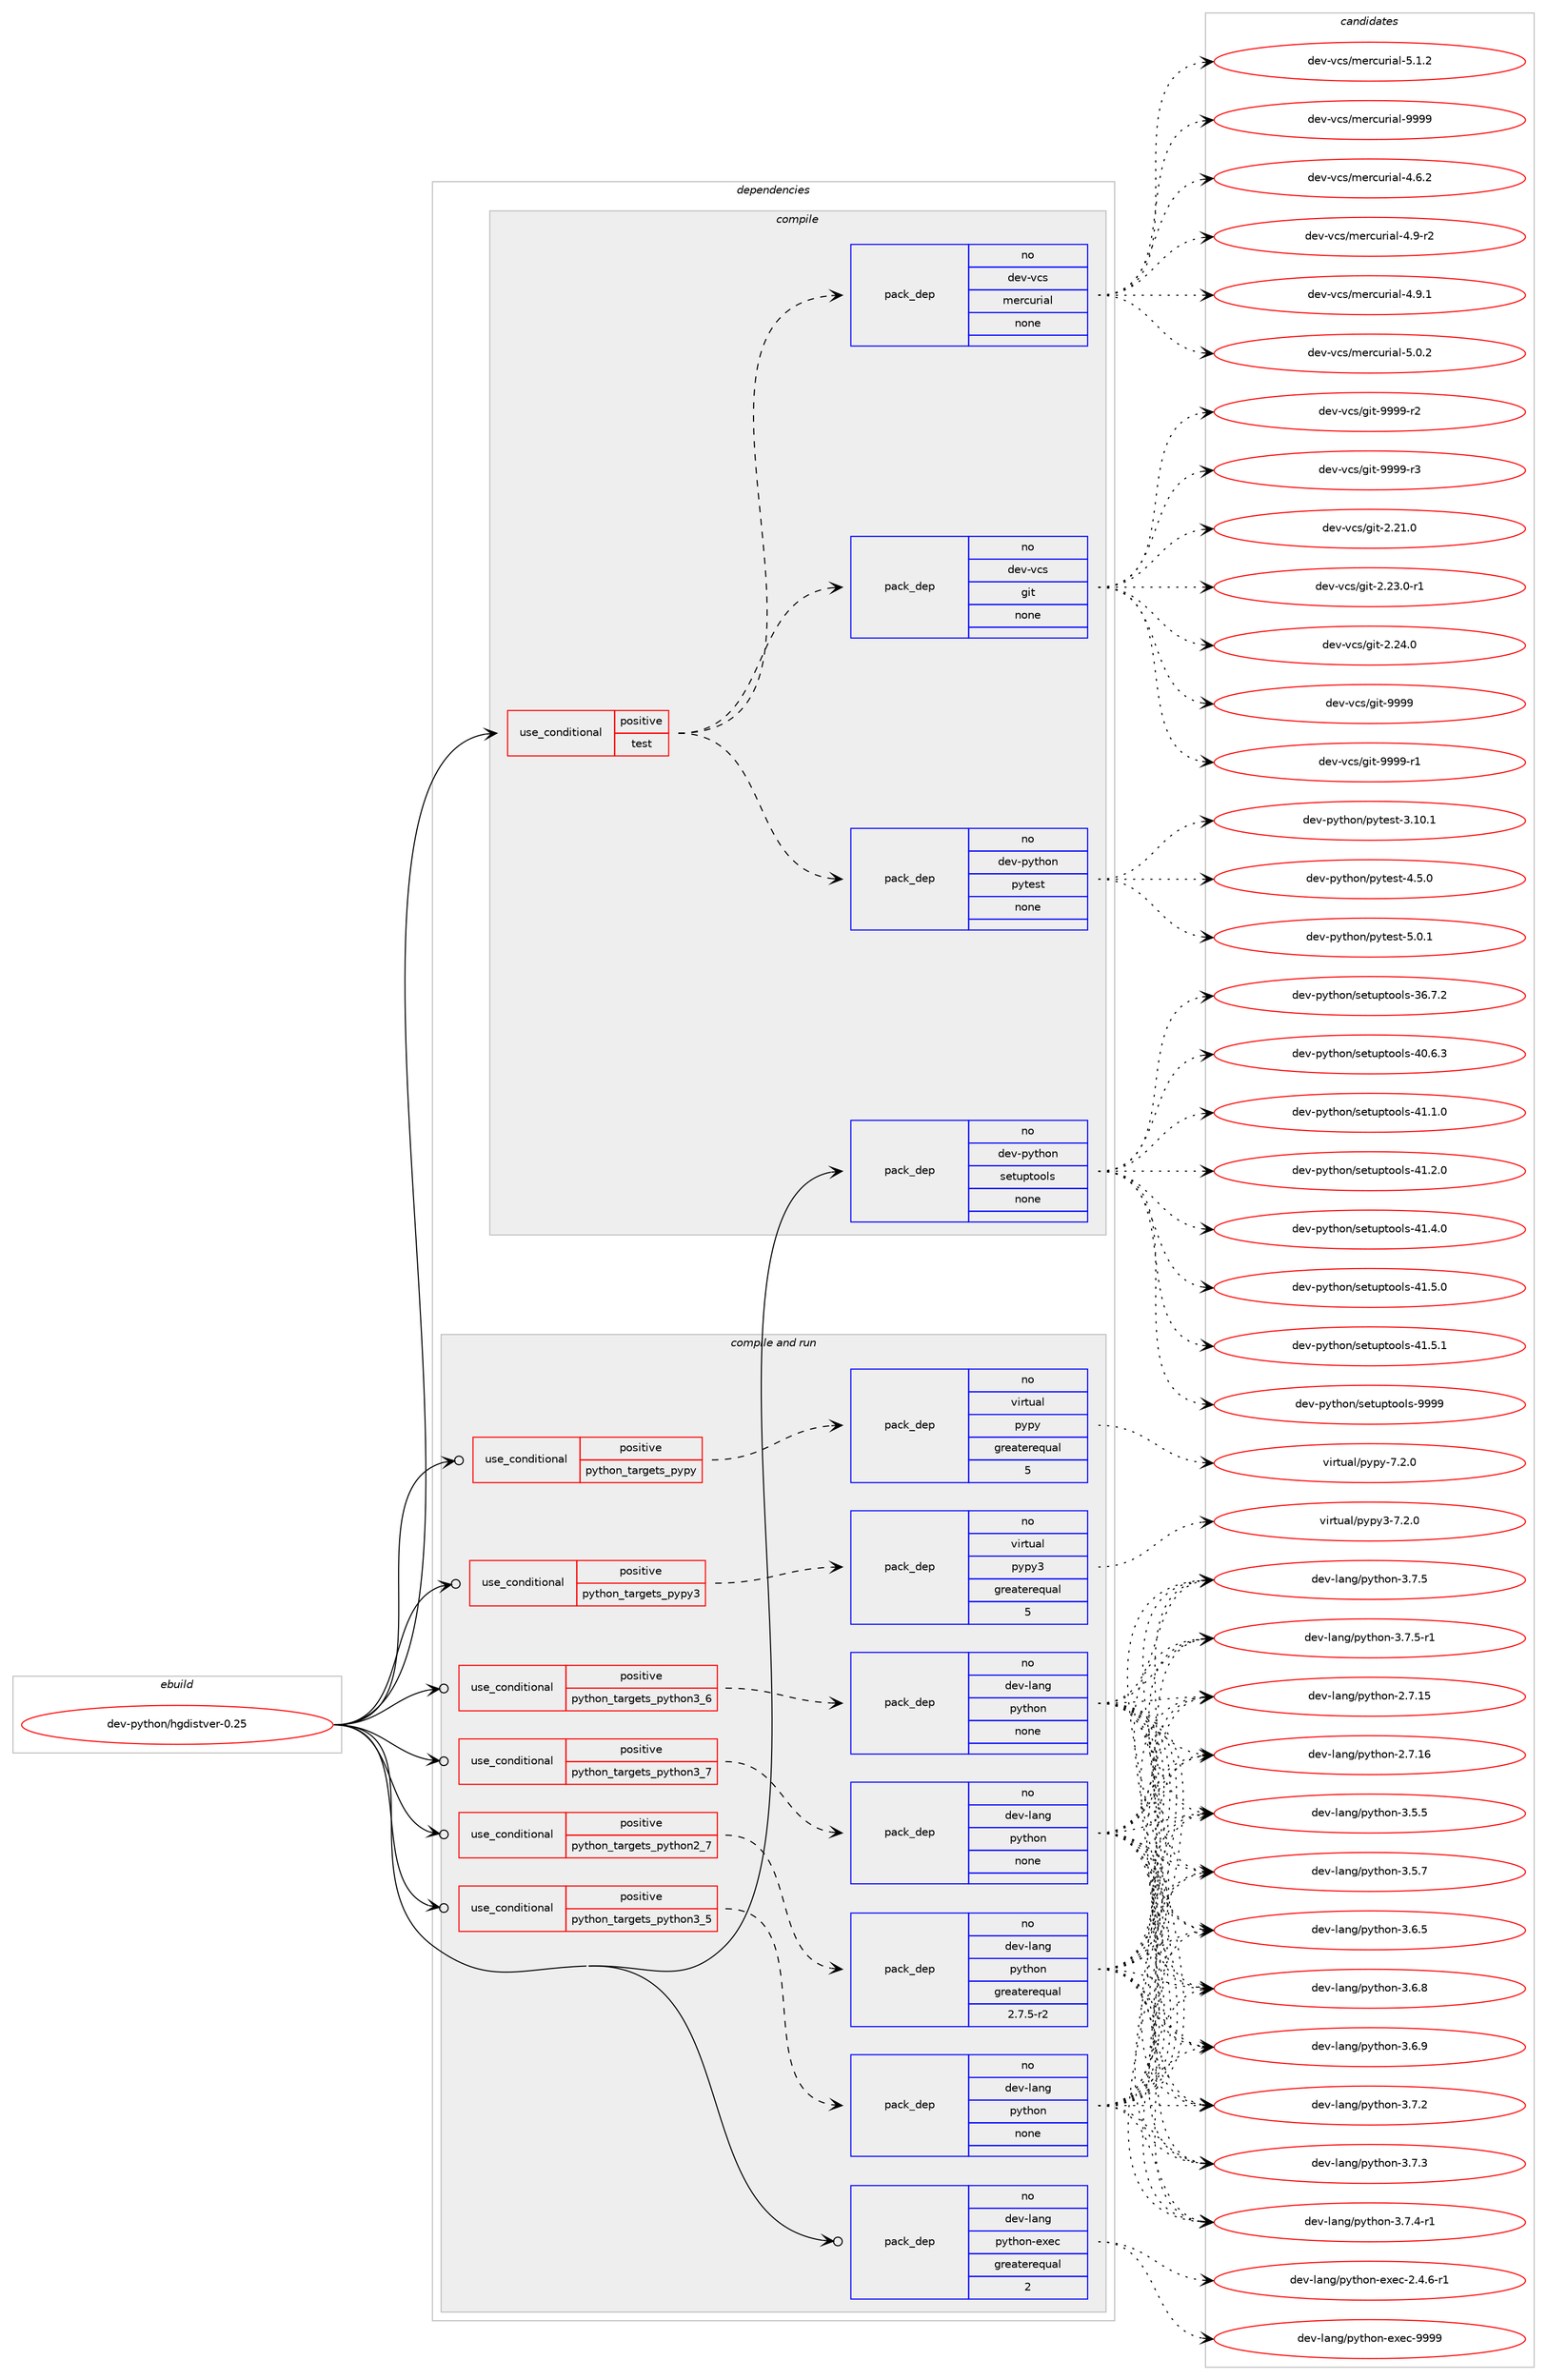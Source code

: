 digraph prolog {

# *************
# Graph options
# *************

newrank=true;
concentrate=true;
compound=true;
graph [rankdir=LR,fontname=Helvetica,fontsize=10,ranksep=1.5];#, ranksep=2.5, nodesep=0.2];
edge  [arrowhead=vee];
node  [fontname=Helvetica,fontsize=10];

# **********
# The ebuild
# **********

subgraph cluster_leftcol {
color=gray;
rank=same;
label=<<i>ebuild</i>>;
id [label="dev-python/hgdistver-0.25", color=red, width=4, href="../dev-python/hgdistver-0.25.svg"];
}

# ****************
# The dependencies
# ****************

subgraph cluster_midcol {
color=gray;
label=<<i>dependencies</i>>;
subgraph cluster_compile {
fillcolor="#eeeeee";
style=filled;
label=<<i>compile</i>>;
subgraph cond140453 {
dependency608340 [label=<<TABLE BORDER="0" CELLBORDER="1" CELLSPACING="0" CELLPADDING="4"><TR><TD ROWSPAN="3" CELLPADDING="10">use_conditional</TD></TR><TR><TD>positive</TD></TR><TR><TD>test</TD></TR></TABLE>>, shape=none, color=red];
subgraph pack456088 {
dependency608341 [label=<<TABLE BORDER="0" CELLBORDER="1" CELLSPACING="0" CELLPADDING="4" WIDTH="220"><TR><TD ROWSPAN="6" CELLPADDING="30">pack_dep</TD></TR><TR><TD WIDTH="110">no</TD></TR><TR><TD>dev-python</TD></TR><TR><TD>pytest</TD></TR><TR><TD>none</TD></TR><TR><TD></TD></TR></TABLE>>, shape=none, color=blue];
}
dependency608340:e -> dependency608341:w [weight=20,style="dashed",arrowhead="vee"];
subgraph pack456089 {
dependency608342 [label=<<TABLE BORDER="0" CELLBORDER="1" CELLSPACING="0" CELLPADDING="4" WIDTH="220"><TR><TD ROWSPAN="6" CELLPADDING="30">pack_dep</TD></TR><TR><TD WIDTH="110">no</TD></TR><TR><TD>dev-vcs</TD></TR><TR><TD>git</TD></TR><TR><TD>none</TD></TR><TR><TD></TD></TR></TABLE>>, shape=none, color=blue];
}
dependency608340:e -> dependency608342:w [weight=20,style="dashed",arrowhead="vee"];
subgraph pack456090 {
dependency608343 [label=<<TABLE BORDER="0" CELLBORDER="1" CELLSPACING="0" CELLPADDING="4" WIDTH="220"><TR><TD ROWSPAN="6" CELLPADDING="30">pack_dep</TD></TR><TR><TD WIDTH="110">no</TD></TR><TR><TD>dev-vcs</TD></TR><TR><TD>mercurial</TD></TR><TR><TD>none</TD></TR><TR><TD></TD></TR></TABLE>>, shape=none, color=blue];
}
dependency608340:e -> dependency608343:w [weight=20,style="dashed",arrowhead="vee"];
}
id:e -> dependency608340:w [weight=20,style="solid",arrowhead="vee"];
subgraph pack456091 {
dependency608344 [label=<<TABLE BORDER="0" CELLBORDER="1" CELLSPACING="0" CELLPADDING="4" WIDTH="220"><TR><TD ROWSPAN="6" CELLPADDING="30">pack_dep</TD></TR><TR><TD WIDTH="110">no</TD></TR><TR><TD>dev-python</TD></TR><TR><TD>setuptools</TD></TR><TR><TD>none</TD></TR><TR><TD></TD></TR></TABLE>>, shape=none, color=blue];
}
id:e -> dependency608344:w [weight=20,style="solid",arrowhead="vee"];
}
subgraph cluster_compileandrun {
fillcolor="#eeeeee";
style=filled;
label=<<i>compile and run</i>>;
subgraph cond140454 {
dependency608345 [label=<<TABLE BORDER="0" CELLBORDER="1" CELLSPACING="0" CELLPADDING="4"><TR><TD ROWSPAN="3" CELLPADDING="10">use_conditional</TD></TR><TR><TD>positive</TD></TR><TR><TD>python_targets_pypy</TD></TR></TABLE>>, shape=none, color=red];
subgraph pack456092 {
dependency608346 [label=<<TABLE BORDER="0" CELLBORDER="1" CELLSPACING="0" CELLPADDING="4" WIDTH="220"><TR><TD ROWSPAN="6" CELLPADDING="30">pack_dep</TD></TR><TR><TD WIDTH="110">no</TD></TR><TR><TD>virtual</TD></TR><TR><TD>pypy</TD></TR><TR><TD>greaterequal</TD></TR><TR><TD>5</TD></TR></TABLE>>, shape=none, color=blue];
}
dependency608345:e -> dependency608346:w [weight=20,style="dashed",arrowhead="vee"];
}
id:e -> dependency608345:w [weight=20,style="solid",arrowhead="odotvee"];
subgraph cond140455 {
dependency608347 [label=<<TABLE BORDER="0" CELLBORDER="1" CELLSPACING="0" CELLPADDING="4"><TR><TD ROWSPAN="3" CELLPADDING="10">use_conditional</TD></TR><TR><TD>positive</TD></TR><TR><TD>python_targets_pypy3</TD></TR></TABLE>>, shape=none, color=red];
subgraph pack456093 {
dependency608348 [label=<<TABLE BORDER="0" CELLBORDER="1" CELLSPACING="0" CELLPADDING="4" WIDTH="220"><TR><TD ROWSPAN="6" CELLPADDING="30">pack_dep</TD></TR><TR><TD WIDTH="110">no</TD></TR><TR><TD>virtual</TD></TR><TR><TD>pypy3</TD></TR><TR><TD>greaterequal</TD></TR><TR><TD>5</TD></TR></TABLE>>, shape=none, color=blue];
}
dependency608347:e -> dependency608348:w [weight=20,style="dashed",arrowhead="vee"];
}
id:e -> dependency608347:w [weight=20,style="solid",arrowhead="odotvee"];
subgraph cond140456 {
dependency608349 [label=<<TABLE BORDER="0" CELLBORDER="1" CELLSPACING="0" CELLPADDING="4"><TR><TD ROWSPAN="3" CELLPADDING="10">use_conditional</TD></TR><TR><TD>positive</TD></TR><TR><TD>python_targets_python2_7</TD></TR></TABLE>>, shape=none, color=red];
subgraph pack456094 {
dependency608350 [label=<<TABLE BORDER="0" CELLBORDER="1" CELLSPACING="0" CELLPADDING="4" WIDTH="220"><TR><TD ROWSPAN="6" CELLPADDING="30">pack_dep</TD></TR><TR><TD WIDTH="110">no</TD></TR><TR><TD>dev-lang</TD></TR><TR><TD>python</TD></TR><TR><TD>greaterequal</TD></TR><TR><TD>2.7.5-r2</TD></TR></TABLE>>, shape=none, color=blue];
}
dependency608349:e -> dependency608350:w [weight=20,style="dashed",arrowhead="vee"];
}
id:e -> dependency608349:w [weight=20,style="solid",arrowhead="odotvee"];
subgraph cond140457 {
dependency608351 [label=<<TABLE BORDER="0" CELLBORDER="1" CELLSPACING="0" CELLPADDING="4"><TR><TD ROWSPAN="3" CELLPADDING="10">use_conditional</TD></TR><TR><TD>positive</TD></TR><TR><TD>python_targets_python3_5</TD></TR></TABLE>>, shape=none, color=red];
subgraph pack456095 {
dependency608352 [label=<<TABLE BORDER="0" CELLBORDER="1" CELLSPACING="0" CELLPADDING="4" WIDTH="220"><TR><TD ROWSPAN="6" CELLPADDING="30">pack_dep</TD></TR><TR><TD WIDTH="110">no</TD></TR><TR><TD>dev-lang</TD></TR><TR><TD>python</TD></TR><TR><TD>none</TD></TR><TR><TD></TD></TR></TABLE>>, shape=none, color=blue];
}
dependency608351:e -> dependency608352:w [weight=20,style="dashed",arrowhead="vee"];
}
id:e -> dependency608351:w [weight=20,style="solid",arrowhead="odotvee"];
subgraph cond140458 {
dependency608353 [label=<<TABLE BORDER="0" CELLBORDER="1" CELLSPACING="0" CELLPADDING="4"><TR><TD ROWSPAN="3" CELLPADDING="10">use_conditional</TD></TR><TR><TD>positive</TD></TR><TR><TD>python_targets_python3_6</TD></TR></TABLE>>, shape=none, color=red];
subgraph pack456096 {
dependency608354 [label=<<TABLE BORDER="0" CELLBORDER="1" CELLSPACING="0" CELLPADDING="4" WIDTH="220"><TR><TD ROWSPAN="6" CELLPADDING="30">pack_dep</TD></TR><TR><TD WIDTH="110">no</TD></TR><TR><TD>dev-lang</TD></TR><TR><TD>python</TD></TR><TR><TD>none</TD></TR><TR><TD></TD></TR></TABLE>>, shape=none, color=blue];
}
dependency608353:e -> dependency608354:w [weight=20,style="dashed",arrowhead="vee"];
}
id:e -> dependency608353:w [weight=20,style="solid",arrowhead="odotvee"];
subgraph cond140459 {
dependency608355 [label=<<TABLE BORDER="0" CELLBORDER="1" CELLSPACING="0" CELLPADDING="4"><TR><TD ROWSPAN="3" CELLPADDING="10">use_conditional</TD></TR><TR><TD>positive</TD></TR><TR><TD>python_targets_python3_7</TD></TR></TABLE>>, shape=none, color=red];
subgraph pack456097 {
dependency608356 [label=<<TABLE BORDER="0" CELLBORDER="1" CELLSPACING="0" CELLPADDING="4" WIDTH="220"><TR><TD ROWSPAN="6" CELLPADDING="30">pack_dep</TD></TR><TR><TD WIDTH="110">no</TD></TR><TR><TD>dev-lang</TD></TR><TR><TD>python</TD></TR><TR><TD>none</TD></TR><TR><TD></TD></TR></TABLE>>, shape=none, color=blue];
}
dependency608355:e -> dependency608356:w [weight=20,style="dashed",arrowhead="vee"];
}
id:e -> dependency608355:w [weight=20,style="solid",arrowhead="odotvee"];
subgraph pack456098 {
dependency608357 [label=<<TABLE BORDER="0" CELLBORDER="1" CELLSPACING="0" CELLPADDING="4" WIDTH="220"><TR><TD ROWSPAN="6" CELLPADDING="30">pack_dep</TD></TR><TR><TD WIDTH="110">no</TD></TR><TR><TD>dev-lang</TD></TR><TR><TD>python-exec</TD></TR><TR><TD>greaterequal</TD></TR><TR><TD>2</TD></TR></TABLE>>, shape=none, color=blue];
}
id:e -> dependency608357:w [weight=20,style="solid",arrowhead="odotvee"];
}
subgraph cluster_run {
fillcolor="#eeeeee";
style=filled;
label=<<i>run</i>>;
}
}

# **************
# The candidates
# **************

subgraph cluster_choices {
rank=same;
color=gray;
label=<<i>candidates</i>>;

subgraph choice456088 {
color=black;
nodesep=1;
choice100101118451121211161041111104711212111610111511645514649484649 [label="dev-python/pytest-3.10.1", color=red, width=4,href="../dev-python/pytest-3.10.1.svg"];
choice1001011184511212111610411111047112121116101115116455246534648 [label="dev-python/pytest-4.5.0", color=red, width=4,href="../dev-python/pytest-4.5.0.svg"];
choice1001011184511212111610411111047112121116101115116455346484649 [label="dev-python/pytest-5.0.1", color=red, width=4,href="../dev-python/pytest-5.0.1.svg"];
dependency608341:e -> choice100101118451121211161041111104711212111610111511645514649484649:w [style=dotted,weight="100"];
dependency608341:e -> choice1001011184511212111610411111047112121116101115116455246534648:w [style=dotted,weight="100"];
dependency608341:e -> choice1001011184511212111610411111047112121116101115116455346484649:w [style=dotted,weight="100"];
}
subgraph choice456089 {
color=black;
nodesep=1;
choice10010111845118991154710310511645504650494648 [label="dev-vcs/git-2.21.0", color=red, width=4,href="../dev-vcs/git-2.21.0.svg"];
choice100101118451189911547103105116455046505146484511449 [label="dev-vcs/git-2.23.0-r1", color=red, width=4,href="../dev-vcs/git-2.23.0-r1.svg"];
choice10010111845118991154710310511645504650524648 [label="dev-vcs/git-2.24.0", color=red, width=4,href="../dev-vcs/git-2.24.0.svg"];
choice1001011184511899115471031051164557575757 [label="dev-vcs/git-9999", color=red, width=4,href="../dev-vcs/git-9999.svg"];
choice10010111845118991154710310511645575757574511449 [label="dev-vcs/git-9999-r1", color=red, width=4,href="../dev-vcs/git-9999-r1.svg"];
choice10010111845118991154710310511645575757574511450 [label="dev-vcs/git-9999-r2", color=red, width=4,href="../dev-vcs/git-9999-r2.svg"];
choice10010111845118991154710310511645575757574511451 [label="dev-vcs/git-9999-r3", color=red, width=4,href="../dev-vcs/git-9999-r3.svg"];
dependency608342:e -> choice10010111845118991154710310511645504650494648:w [style=dotted,weight="100"];
dependency608342:e -> choice100101118451189911547103105116455046505146484511449:w [style=dotted,weight="100"];
dependency608342:e -> choice10010111845118991154710310511645504650524648:w [style=dotted,weight="100"];
dependency608342:e -> choice1001011184511899115471031051164557575757:w [style=dotted,weight="100"];
dependency608342:e -> choice10010111845118991154710310511645575757574511449:w [style=dotted,weight="100"];
dependency608342:e -> choice10010111845118991154710310511645575757574511450:w [style=dotted,weight="100"];
dependency608342:e -> choice10010111845118991154710310511645575757574511451:w [style=dotted,weight="100"];
}
subgraph choice456090 {
color=black;
nodesep=1;
choice1001011184511899115471091011149911711410597108455246544650 [label="dev-vcs/mercurial-4.6.2", color=red, width=4,href="../dev-vcs/mercurial-4.6.2.svg"];
choice1001011184511899115471091011149911711410597108455246574511450 [label="dev-vcs/mercurial-4.9-r2", color=red, width=4,href="../dev-vcs/mercurial-4.9-r2.svg"];
choice1001011184511899115471091011149911711410597108455246574649 [label="dev-vcs/mercurial-4.9.1", color=red, width=4,href="../dev-vcs/mercurial-4.9.1.svg"];
choice1001011184511899115471091011149911711410597108455346484650 [label="dev-vcs/mercurial-5.0.2", color=red, width=4,href="../dev-vcs/mercurial-5.0.2.svg"];
choice1001011184511899115471091011149911711410597108455346494650 [label="dev-vcs/mercurial-5.1.2", color=red, width=4,href="../dev-vcs/mercurial-5.1.2.svg"];
choice10010111845118991154710910111499117114105971084557575757 [label="dev-vcs/mercurial-9999", color=red, width=4,href="../dev-vcs/mercurial-9999.svg"];
dependency608343:e -> choice1001011184511899115471091011149911711410597108455246544650:w [style=dotted,weight="100"];
dependency608343:e -> choice1001011184511899115471091011149911711410597108455246574511450:w [style=dotted,weight="100"];
dependency608343:e -> choice1001011184511899115471091011149911711410597108455246574649:w [style=dotted,weight="100"];
dependency608343:e -> choice1001011184511899115471091011149911711410597108455346484650:w [style=dotted,weight="100"];
dependency608343:e -> choice1001011184511899115471091011149911711410597108455346494650:w [style=dotted,weight="100"];
dependency608343:e -> choice10010111845118991154710910111499117114105971084557575757:w [style=dotted,weight="100"];
}
subgraph choice456091 {
color=black;
nodesep=1;
choice100101118451121211161041111104711510111611711211611111110811545515446554650 [label="dev-python/setuptools-36.7.2", color=red, width=4,href="../dev-python/setuptools-36.7.2.svg"];
choice100101118451121211161041111104711510111611711211611111110811545524846544651 [label="dev-python/setuptools-40.6.3", color=red, width=4,href="../dev-python/setuptools-40.6.3.svg"];
choice100101118451121211161041111104711510111611711211611111110811545524946494648 [label="dev-python/setuptools-41.1.0", color=red, width=4,href="../dev-python/setuptools-41.1.0.svg"];
choice100101118451121211161041111104711510111611711211611111110811545524946504648 [label="dev-python/setuptools-41.2.0", color=red, width=4,href="../dev-python/setuptools-41.2.0.svg"];
choice100101118451121211161041111104711510111611711211611111110811545524946524648 [label="dev-python/setuptools-41.4.0", color=red, width=4,href="../dev-python/setuptools-41.4.0.svg"];
choice100101118451121211161041111104711510111611711211611111110811545524946534648 [label="dev-python/setuptools-41.5.0", color=red, width=4,href="../dev-python/setuptools-41.5.0.svg"];
choice100101118451121211161041111104711510111611711211611111110811545524946534649 [label="dev-python/setuptools-41.5.1", color=red, width=4,href="../dev-python/setuptools-41.5.1.svg"];
choice10010111845112121116104111110471151011161171121161111111081154557575757 [label="dev-python/setuptools-9999", color=red, width=4,href="../dev-python/setuptools-9999.svg"];
dependency608344:e -> choice100101118451121211161041111104711510111611711211611111110811545515446554650:w [style=dotted,weight="100"];
dependency608344:e -> choice100101118451121211161041111104711510111611711211611111110811545524846544651:w [style=dotted,weight="100"];
dependency608344:e -> choice100101118451121211161041111104711510111611711211611111110811545524946494648:w [style=dotted,weight="100"];
dependency608344:e -> choice100101118451121211161041111104711510111611711211611111110811545524946504648:w [style=dotted,weight="100"];
dependency608344:e -> choice100101118451121211161041111104711510111611711211611111110811545524946524648:w [style=dotted,weight="100"];
dependency608344:e -> choice100101118451121211161041111104711510111611711211611111110811545524946534648:w [style=dotted,weight="100"];
dependency608344:e -> choice100101118451121211161041111104711510111611711211611111110811545524946534649:w [style=dotted,weight="100"];
dependency608344:e -> choice10010111845112121116104111110471151011161171121161111111081154557575757:w [style=dotted,weight="100"];
}
subgraph choice456092 {
color=black;
nodesep=1;
choice1181051141161179710847112121112121455546504648 [label="virtual/pypy-7.2.0", color=red, width=4,href="../virtual/pypy-7.2.0.svg"];
dependency608346:e -> choice1181051141161179710847112121112121455546504648:w [style=dotted,weight="100"];
}
subgraph choice456093 {
color=black;
nodesep=1;
choice118105114116117971084711212111212151455546504648 [label="virtual/pypy3-7.2.0", color=red, width=4,href="../virtual/pypy3-7.2.0.svg"];
dependency608348:e -> choice118105114116117971084711212111212151455546504648:w [style=dotted,weight="100"];
}
subgraph choice456094 {
color=black;
nodesep=1;
choice10010111845108971101034711212111610411111045504655464953 [label="dev-lang/python-2.7.15", color=red, width=4,href="../dev-lang/python-2.7.15.svg"];
choice10010111845108971101034711212111610411111045504655464954 [label="dev-lang/python-2.7.16", color=red, width=4,href="../dev-lang/python-2.7.16.svg"];
choice100101118451089711010347112121116104111110455146534653 [label="dev-lang/python-3.5.5", color=red, width=4,href="../dev-lang/python-3.5.5.svg"];
choice100101118451089711010347112121116104111110455146534655 [label="dev-lang/python-3.5.7", color=red, width=4,href="../dev-lang/python-3.5.7.svg"];
choice100101118451089711010347112121116104111110455146544653 [label="dev-lang/python-3.6.5", color=red, width=4,href="../dev-lang/python-3.6.5.svg"];
choice100101118451089711010347112121116104111110455146544656 [label="dev-lang/python-3.6.8", color=red, width=4,href="../dev-lang/python-3.6.8.svg"];
choice100101118451089711010347112121116104111110455146544657 [label="dev-lang/python-3.6.9", color=red, width=4,href="../dev-lang/python-3.6.9.svg"];
choice100101118451089711010347112121116104111110455146554650 [label="dev-lang/python-3.7.2", color=red, width=4,href="../dev-lang/python-3.7.2.svg"];
choice100101118451089711010347112121116104111110455146554651 [label="dev-lang/python-3.7.3", color=red, width=4,href="../dev-lang/python-3.7.3.svg"];
choice1001011184510897110103471121211161041111104551465546524511449 [label="dev-lang/python-3.7.4-r1", color=red, width=4,href="../dev-lang/python-3.7.4-r1.svg"];
choice100101118451089711010347112121116104111110455146554653 [label="dev-lang/python-3.7.5", color=red, width=4,href="../dev-lang/python-3.7.5.svg"];
choice1001011184510897110103471121211161041111104551465546534511449 [label="dev-lang/python-3.7.5-r1", color=red, width=4,href="../dev-lang/python-3.7.5-r1.svg"];
dependency608350:e -> choice10010111845108971101034711212111610411111045504655464953:w [style=dotted,weight="100"];
dependency608350:e -> choice10010111845108971101034711212111610411111045504655464954:w [style=dotted,weight="100"];
dependency608350:e -> choice100101118451089711010347112121116104111110455146534653:w [style=dotted,weight="100"];
dependency608350:e -> choice100101118451089711010347112121116104111110455146534655:w [style=dotted,weight="100"];
dependency608350:e -> choice100101118451089711010347112121116104111110455146544653:w [style=dotted,weight="100"];
dependency608350:e -> choice100101118451089711010347112121116104111110455146544656:w [style=dotted,weight="100"];
dependency608350:e -> choice100101118451089711010347112121116104111110455146544657:w [style=dotted,weight="100"];
dependency608350:e -> choice100101118451089711010347112121116104111110455146554650:w [style=dotted,weight="100"];
dependency608350:e -> choice100101118451089711010347112121116104111110455146554651:w [style=dotted,weight="100"];
dependency608350:e -> choice1001011184510897110103471121211161041111104551465546524511449:w [style=dotted,weight="100"];
dependency608350:e -> choice100101118451089711010347112121116104111110455146554653:w [style=dotted,weight="100"];
dependency608350:e -> choice1001011184510897110103471121211161041111104551465546534511449:w [style=dotted,weight="100"];
}
subgraph choice456095 {
color=black;
nodesep=1;
choice10010111845108971101034711212111610411111045504655464953 [label="dev-lang/python-2.7.15", color=red, width=4,href="../dev-lang/python-2.7.15.svg"];
choice10010111845108971101034711212111610411111045504655464954 [label="dev-lang/python-2.7.16", color=red, width=4,href="../dev-lang/python-2.7.16.svg"];
choice100101118451089711010347112121116104111110455146534653 [label="dev-lang/python-3.5.5", color=red, width=4,href="../dev-lang/python-3.5.5.svg"];
choice100101118451089711010347112121116104111110455146534655 [label="dev-lang/python-3.5.7", color=red, width=4,href="../dev-lang/python-3.5.7.svg"];
choice100101118451089711010347112121116104111110455146544653 [label="dev-lang/python-3.6.5", color=red, width=4,href="../dev-lang/python-3.6.5.svg"];
choice100101118451089711010347112121116104111110455146544656 [label="dev-lang/python-3.6.8", color=red, width=4,href="../dev-lang/python-3.6.8.svg"];
choice100101118451089711010347112121116104111110455146544657 [label="dev-lang/python-3.6.9", color=red, width=4,href="../dev-lang/python-3.6.9.svg"];
choice100101118451089711010347112121116104111110455146554650 [label="dev-lang/python-3.7.2", color=red, width=4,href="../dev-lang/python-3.7.2.svg"];
choice100101118451089711010347112121116104111110455146554651 [label="dev-lang/python-3.7.3", color=red, width=4,href="../dev-lang/python-3.7.3.svg"];
choice1001011184510897110103471121211161041111104551465546524511449 [label="dev-lang/python-3.7.4-r1", color=red, width=4,href="../dev-lang/python-3.7.4-r1.svg"];
choice100101118451089711010347112121116104111110455146554653 [label="dev-lang/python-3.7.5", color=red, width=4,href="../dev-lang/python-3.7.5.svg"];
choice1001011184510897110103471121211161041111104551465546534511449 [label="dev-lang/python-3.7.5-r1", color=red, width=4,href="../dev-lang/python-3.7.5-r1.svg"];
dependency608352:e -> choice10010111845108971101034711212111610411111045504655464953:w [style=dotted,weight="100"];
dependency608352:e -> choice10010111845108971101034711212111610411111045504655464954:w [style=dotted,weight="100"];
dependency608352:e -> choice100101118451089711010347112121116104111110455146534653:w [style=dotted,weight="100"];
dependency608352:e -> choice100101118451089711010347112121116104111110455146534655:w [style=dotted,weight="100"];
dependency608352:e -> choice100101118451089711010347112121116104111110455146544653:w [style=dotted,weight="100"];
dependency608352:e -> choice100101118451089711010347112121116104111110455146544656:w [style=dotted,weight="100"];
dependency608352:e -> choice100101118451089711010347112121116104111110455146544657:w [style=dotted,weight="100"];
dependency608352:e -> choice100101118451089711010347112121116104111110455146554650:w [style=dotted,weight="100"];
dependency608352:e -> choice100101118451089711010347112121116104111110455146554651:w [style=dotted,weight="100"];
dependency608352:e -> choice1001011184510897110103471121211161041111104551465546524511449:w [style=dotted,weight="100"];
dependency608352:e -> choice100101118451089711010347112121116104111110455146554653:w [style=dotted,weight="100"];
dependency608352:e -> choice1001011184510897110103471121211161041111104551465546534511449:w [style=dotted,weight="100"];
}
subgraph choice456096 {
color=black;
nodesep=1;
choice10010111845108971101034711212111610411111045504655464953 [label="dev-lang/python-2.7.15", color=red, width=4,href="../dev-lang/python-2.7.15.svg"];
choice10010111845108971101034711212111610411111045504655464954 [label="dev-lang/python-2.7.16", color=red, width=4,href="../dev-lang/python-2.7.16.svg"];
choice100101118451089711010347112121116104111110455146534653 [label="dev-lang/python-3.5.5", color=red, width=4,href="../dev-lang/python-3.5.5.svg"];
choice100101118451089711010347112121116104111110455146534655 [label="dev-lang/python-3.5.7", color=red, width=4,href="../dev-lang/python-3.5.7.svg"];
choice100101118451089711010347112121116104111110455146544653 [label="dev-lang/python-3.6.5", color=red, width=4,href="../dev-lang/python-3.6.5.svg"];
choice100101118451089711010347112121116104111110455146544656 [label="dev-lang/python-3.6.8", color=red, width=4,href="../dev-lang/python-3.6.8.svg"];
choice100101118451089711010347112121116104111110455146544657 [label="dev-lang/python-3.6.9", color=red, width=4,href="../dev-lang/python-3.6.9.svg"];
choice100101118451089711010347112121116104111110455146554650 [label="dev-lang/python-3.7.2", color=red, width=4,href="../dev-lang/python-3.7.2.svg"];
choice100101118451089711010347112121116104111110455146554651 [label="dev-lang/python-3.7.3", color=red, width=4,href="../dev-lang/python-3.7.3.svg"];
choice1001011184510897110103471121211161041111104551465546524511449 [label="dev-lang/python-3.7.4-r1", color=red, width=4,href="../dev-lang/python-3.7.4-r1.svg"];
choice100101118451089711010347112121116104111110455146554653 [label="dev-lang/python-3.7.5", color=red, width=4,href="../dev-lang/python-3.7.5.svg"];
choice1001011184510897110103471121211161041111104551465546534511449 [label="dev-lang/python-3.7.5-r1", color=red, width=4,href="../dev-lang/python-3.7.5-r1.svg"];
dependency608354:e -> choice10010111845108971101034711212111610411111045504655464953:w [style=dotted,weight="100"];
dependency608354:e -> choice10010111845108971101034711212111610411111045504655464954:w [style=dotted,weight="100"];
dependency608354:e -> choice100101118451089711010347112121116104111110455146534653:w [style=dotted,weight="100"];
dependency608354:e -> choice100101118451089711010347112121116104111110455146534655:w [style=dotted,weight="100"];
dependency608354:e -> choice100101118451089711010347112121116104111110455146544653:w [style=dotted,weight="100"];
dependency608354:e -> choice100101118451089711010347112121116104111110455146544656:w [style=dotted,weight="100"];
dependency608354:e -> choice100101118451089711010347112121116104111110455146544657:w [style=dotted,weight="100"];
dependency608354:e -> choice100101118451089711010347112121116104111110455146554650:w [style=dotted,weight="100"];
dependency608354:e -> choice100101118451089711010347112121116104111110455146554651:w [style=dotted,weight="100"];
dependency608354:e -> choice1001011184510897110103471121211161041111104551465546524511449:w [style=dotted,weight="100"];
dependency608354:e -> choice100101118451089711010347112121116104111110455146554653:w [style=dotted,weight="100"];
dependency608354:e -> choice1001011184510897110103471121211161041111104551465546534511449:w [style=dotted,weight="100"];
}
subgraph choice456097 {
color=black;
nodesep=1;
choice10010111845108971101034711212111610411111045504655464953 [label="dev-lang/python-2.7.15", color=red, width=4,href="../dev-lang/python-2.7.15.svg"];
choice10010111845108971101034711212111610411111045504655464954 [label="dev-lang/python-2.7.16", color=red, width=4,href="../dev-lang/python-2.7.16.svg"];
choice100101118451089711010347112121116104111110455146534653 [label="dev-lang/python-3.5.5", color=red, width=4,href="../dev-lang/python-3.5.5.svg"];
choice100101118451089711010347112121116104111110455146534655 [label="dev-lang/python-3.5.7", color=red, width=4,href="../dev-lang/python-3.5.7.svg"];
choice100101118451089711010347112121116104111110455146544653 [label="dev-lang/python-3.6.5", color=red, width=4,href="../dev-lang/python-3.6.5.svg"];
choice100101118451089711010347112121116104111110455146544656 [label="dev-lang/python-3.6.8", color=red, width=4,href="../dev-lang/python-3.6.8.svg"];
choice100101118451089711010347112121116104111110455146544657 [label="dev-lang/python-3.6.9", color=red, width=4,href="../dev-lang/python-3.6.9.svg"];
choice100101118451089711010347112121116104111110455146554650 [label="dev-lang/python-3.7.2", color=red, width=4,href="../dev-lang/python-3.7.2.svg"];
choice100101118451089711010347112121116104111110455146554651 [label="dev-lang/python-3.7.3", color=red, width=4,href="../dev-lang/python-3.7.3.svg"];
choice1001011184510897110103471121211161041111104551465546524511449 [label="dev-lang/python-3.7.4-r1", color=red, width=4,href="../dev-lang/python-3.7.4-r1.svg"];
choice100101118451089711010347112121116104111110455146554653 [label="dev-lang/python-3.7.5", color=red, width=4,href="../dev-lang/python-3.7.5.svg"];
choice1001011184510897110103471121211161041111104551465546534511449 [label="dev-lang/python-3.7.5-r1", color=red, width=4,href="../dev-lang/python-3.7.5-r1.svg"];
dependency608356:e -> choice10010111845108971101034711212111610411111045504655464953:w [style=dotted,weight="100"];
dependency608356:e -> choice10010111845108971101034711212111610411111045504655464954:w [style=dotted,weight="100"];
dependency608356:e -> choice100101118451089711010347112121116104111110455146534653:w [style=dotted,weight="100"];
dependency608356:e -> choice100101118451089711010347112121116104111110455146534655:w [style=dotted,weight="100"];
dependency608356:e -> choice100101118451089711010347112121116104111110455146544653:w [style=dotted,weight="100"];
dependency608356:e -> choice100101118451089711010347112121116104111110455146544656:w [style=dotted,weight="100"];
dependency608356:e -> choice100101118451089711010347112121116104111110455146544657:w [style=dotted,weight="100"];
dependency608356:e -> choice100101118451089711010347112121116104111110455146554650:w [style=dotted,weight="100"];
dependency608356:e -> choice100101118451089711010347112121116104111110455146554651:w [style=dotted,weight="100"];
dependency608356:e -> choice1001011184510897110103471121211161041111104551465546524511449:w [style=dotted,weight="100"];
dependency608356:e -> choice100101118451089711010347112121116104111110455146554653:w [style=dotted,weight="100"];
dependency608356:e -> choice1001011184510897110103471121211161041111104551465546534511449:w [style=dotted,weight="100"];
}
subgraph choice456098 {
color=black;
nodesep=1;
choice10010111845108971101034711212111610411111045101120101994550465246544511449 [label="dev-lang/python-exec-2.4.6-r1", color=red, width=4,href="../dev-lang/python-exec-2.4.6-r1.svg"];
choice10010111845108971101034711212111610411111045101120101994557575757 [label="dev-lang/python-exec-9999", color=red, width=4,href="../dev-lang/python-exec-9999.svg"];
dependency608357:e -> choice10010111845108971101034711212111610411111045101120101994550465246544511449:w [style=dotted,weight="100"];
dependency608357:e -> choice10010111845108971101034711212111610411111045101120101994557575757:w [style=dotted,weight="100"];
}
}

}
